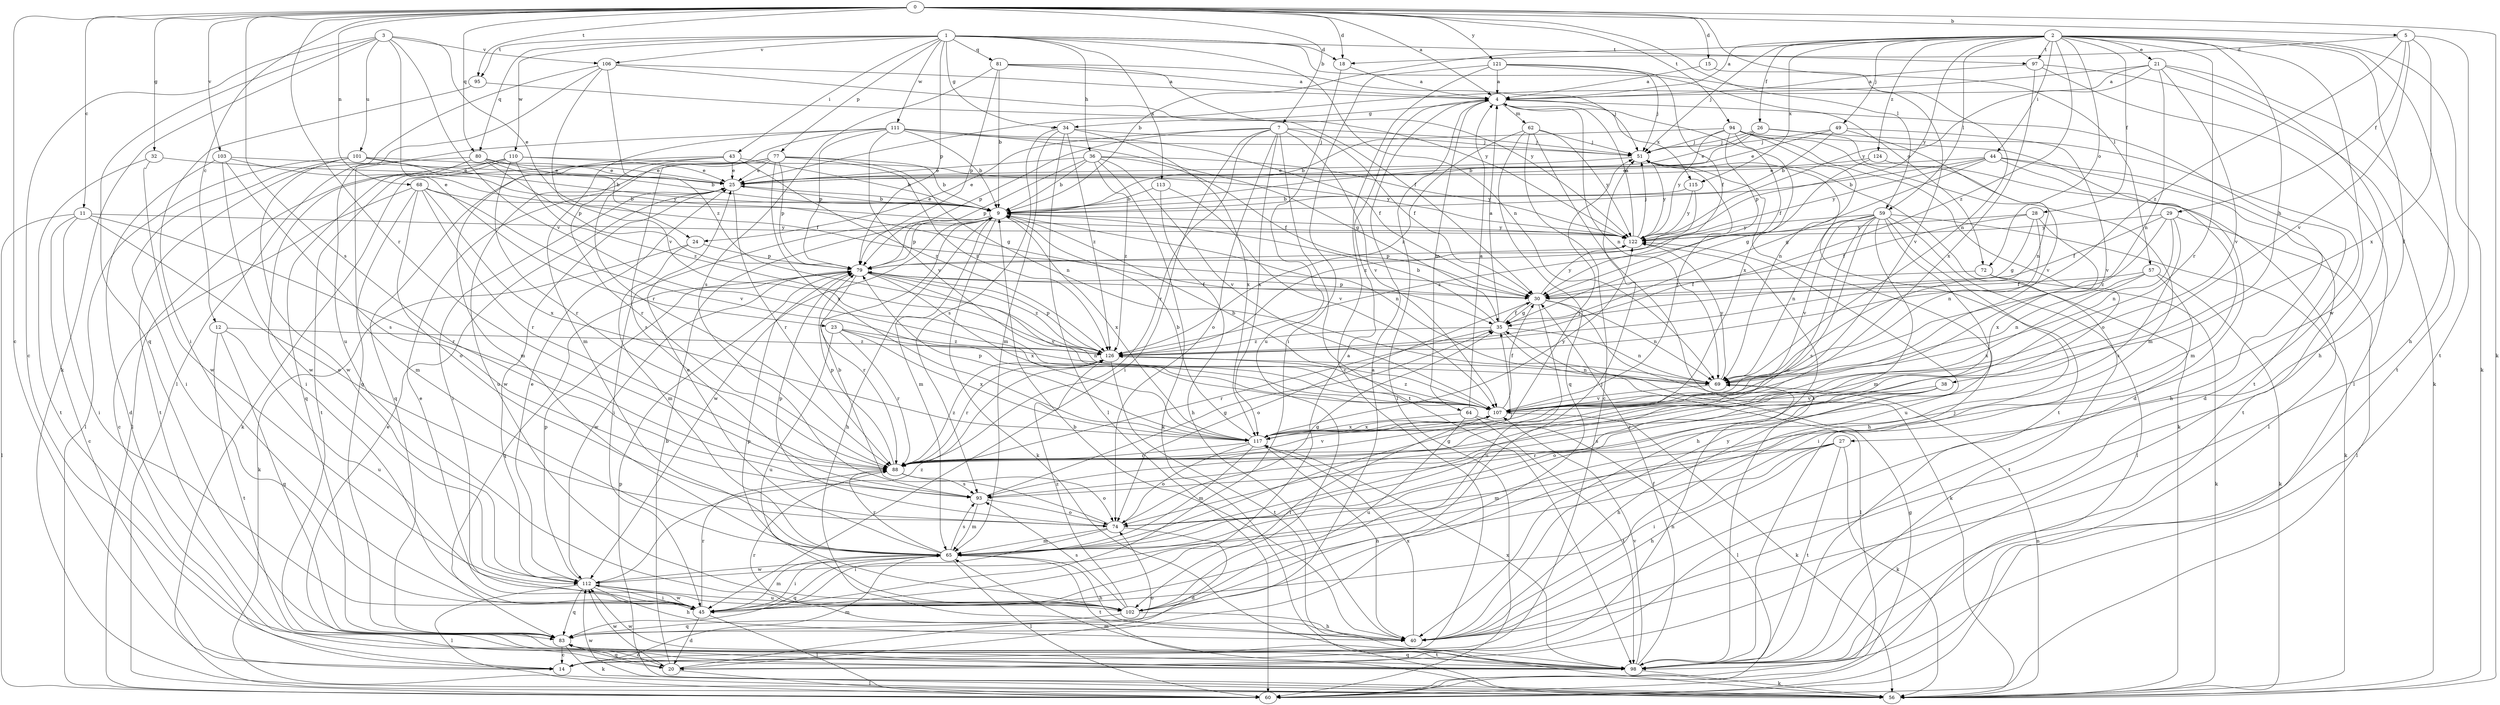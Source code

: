 strict digraph  {
0;
1;
2;
3;
4;
5;
7;
9;
11;
12;
14;
15;
18;
20;
21;
23;
24;
25;
26;
27;
28;
29;
30;
32;
34;
35;
36;
38;
40;
43;
44;
45;
49;
51;
56;
57;
59;
60;
62;
64;
65;
68;
69;
72;
74;
77;
79;
80;
81;
83;
88;
93;
94;
95;
97;
98;
101;
102;
103;
106;
107;
110;
111;
112;
113;
115;
117;
121;
122;
124;
126;
0 -> 4  [label=a];
0 -> 5  [label=b];
0 -> 7  [label=b];
0 -> 11  [label=c];
0 -> 12  [label=c];
0 -> 14  [label=c];
0 -> 15  [label=d];
0 -> 18  [label=d];
0 -> 32  [label=g];
0 -> 56  [label=k];
0 -> 57  [label=l];
0 -> 59  [label=l];
0 -> 68  [label=n];
0 -> 80  [label=q];
0 -> 88  [label=r];
0 -> 93  [label=s];
0 -> 94  [label=t];
0 -> 95  [label=t];
0 -> 103  [label=v];
0 -> 121  [label=y];
1 -> 18  [label=d];
1 -> 34  [label=g];
1 -> 36  [label=h];
1 -> 43  [label=i];
1 -> 69  [label=n];
1 -> 72  [label=o];
1 -> 77  [label=p];
1 -> 79  [label=p];
1 -> 80  [label=q];
1 -> 81  [label=q];
1 -> 95  [label=t];
1 -> 97  [label=t];
1 -> 106  [label=v];
1 -> 110  [label=w];
1 -> 111  [label=w];
1 -> 113  [label=x];
2 -> 4  [label=a];
2 -> 9  [label=b];
2 -> 21  [label=e];
2 -> 26  [label=f];
2 -> 27  [label=f];
2 -> 28  [label=f];
2 -> 38  [label=h];
2 -> 40  [label=h];
2 -> 44  [label=i];
2 -> 49  [label=j];
2 -> 51  [label=j];
2 -> 56  [label=k];
2 -> 59  [label=l];
2 -> 72  [label=o];
2 -> 88  [label=r];
2 -> 97  [label=t];
2 -> 112  [label=w];
2 -> 115  [label=x];
2 -> 122  [label=y];
2 -> 124  [label=z];
2 -> 126  [label=z];
3 -> 14  [label=c];
3 -> 23  [label=e];
3 -> 24  [label=e];
3 -> 56  [label=k];
3 -> 83  [label=q];
3 -> 101  [label=u];
3 -> 106  [label=v];
3 -> 107  [label=v];
4 -> 34  [label=g];
4 -> 60  [label=l];
4 -> 62  [label=m];
4 -> 64  [label=m];
4 -> 69  [label=n];
4 -> 98  [label=t];
4 -> 115  [label=x];
4 -> 117  [label=x];
5 -> 18  [label=d];
5 -> 29  [label=f];
5 -> 98  [label=t];
5 -> 107  [label=v];
5 -> 117  [label=x];
5 -> 126  [label=z];
7 -> 24  [label=e];
7 -> 30  [label=f];
7 -> 45  [label=i];
7 -> 51  [label=j];
7 -> 74  [label=o];
7 -> 79  [label=p];
7 -> 88  [label=r];
7 -> 98  [label=t];
7 -> 107  [label=v];
7 -> 117  [label=x];
9 -> 25  [label=e];
9 -> 40  [label=h];
9 -> 45  [label=i];
9 -> 56  [label=k];
9 -> 65  [label=m];
9 -> 69  [label=n];
9 -> 79  [label=p];
9 -> 112  [label=w];
9 -> 117  [label=x];
9 -> 122  [label=y];
11 -> 14  [label=c];
11 -> 45  [label=i];
11 -> 60  [label=l];
11 -> 74  [label=o];
11 -> 88  [label=r];
11 -> 122  [label=y];
12 -> 83  [label=q];
12 -> 98  [label=t];
12 -> 102  [label=u];
12 -> 126  [label=z];
14 -> 65  [label=m];
14 -> 69  [label=n];
15 -> 4  [label=a];
15 -> 69  [label=n];
18 -> 4  [label=a];
18 -> 102  [label=u];
20 -> 9  [label=b];
20 -> 60  [label=l];
20 -> 74  [label=o];
20 -> 83  [label=q];
20 -> 112  [label=w];
21 -> 4  [label=a];
21 -> 25  [label=e];
21 -> 40  [label=h];
21 -> 69  [label=n];
21 -> 98  [label=t];
21 -> 107  [label=v];
21 -> 122  [label=y];
23 -> 69  [label=n];
23 -> 88  [label=r];
23 -> 102  [label=u];
23 -> 117  [label=x];
23 -> 126  [label=z];
24 -> 56  [label=k];
24 -> 65  [label=m];
24 -> 79  [label=p];
25 -> 9  [label=b];
25 -> 45  [label=i];
25 -> 88  [label=r];
25 -> 112  [label=w];
26 -> 9  [label=b];
26 -> 20  [label=d];
26 -> 25  [label=e];
26 -> 51  [label=j];
26 -> 107  [label=v];
27 -> 40  [label=h];
27 -> 45  [label=i];
27 -> 56  [label=k];
27 -> 65  [label=m];
27 -> 88  [label=r];
27 -> 98  [label=t];
28 -> 30  [label=f];
28 -> 35  [label=g];
28 -> 69  [label=n];
28 -> 117  [label=x];
28 -> 122  [label=y];
29 -> 30  [label=f];
29 -> 60  [label=l];
29 -> 69  [label=n];
29 -> 93  [label=s];
29 -> 122  [label=y];
29 -> 126  [label=z];
30 -> 35  [label=g];
30 -> 56  [label=k];
30 -> 69  [label=n];
30 -> 74  [label=o];
30 -> 79  [label=p];
30 -> 102  [label=u];
30 -> 122  [label=y];
32 -> 25  [label=e];
32 -> 98  [label=t];
32 -> 112  [label=w];
34 -> 51  [label=j];
34 -> 60  [label=l];
34 -> 65  [label=m];
34 -> 93  [label=s];
34 -> 117  [label=x];
34 -> 126  [label=z];
35 -> 4  [label=a];
35 -> 9  [label=b];
35 -> 30  [label=f];
35 -> 60  [label=l];
35 -> 69  [label=n];
35 -> 88  [label=r];
35 -> 126  [label=z];
36 -> 9  [label=b];
36 -> 25  [label=e];
36 -> 30  [label=f];
36 -> 56  [label=k];
36 -> 79  [label=p];
36 -> 107  [label=v];
36 -> 122  [label=y];
36 -> 126  [label=z];
38 -> 40  [label=h];
38 -> 74  [label=o];
38 -> 88  [label=r];
38 -> 93  [label=s];
38 -> 107  [label=v];
40 -> 9  [label=b];
40 -> 88  [label=r];
40 -> 117  [label=x];
40 -> 122  [label=y];
43 -> 9  [label=b];
43 -> 25  [label=e];
43 -> 56  [label=k];
43 -> 65  [label=m];
43 -> 88  [label=r];
43 -> 126  [label=z];
44 -> 9  [label=b];
44 -> 25  [label=e];
44 -> 35  [label=g];
44 -> 40  [label=h];
44 -> 65  [label=m];
44 -> 98  [label=t];
44 -> 122  [label=y];
45 -> 4  [label=a];
45 -> 20  [label=d];
45 -> 25  [label=e];
45 -> 60  [label=l];
45 -> 65  [label=m];
45 -> 88  [label=r];
45 -> 112  [label=w];
49 -> 9  [label=b];
49 -> 25  [label=e];
49 -> 51  [label=j];
49 -> 69  [label=n];
49 -> 107  [label=v];
51 -> 25  [label=e];
51 -> 56  [label=k];
51 -> 98  [label=t];
51 -> 122  [label=y];
56 -> 65  [label=m];
56 -> 69  [label=n];
56 -> 79  [label=p];
56 -> 112  [label=w];
57 -> 30  [label=f];
57 -> 45  [label=i];
57 -> 56  [label=k];
57 -> 69  [label=n];
57 -> 117  [label=x];
59 -> 40  [label=h];
59 -> 56  [label=k];
59 -> 60  [label=l];
59 -> 65  [label=m];
59 -> 69  [label=n];
59 -> 74  [label=o];
59 -> 93  [label=s];
59 -> 102  [label=u];
59 -> 107  [label=v];
59 -> 122  [label=y];
59 -> 126  [label=z];
60 -> 35  [label=g];
62 -> 14  [label=c];
62 -> 51  [label=j];
62 -> 83  [label=q];
62 -> 98  [label=t];
62 -> 122  [label=y];
62 -> 126  [label=z];
64 -> 4  [label=a];
64 -> 60  [label=l];
64 -> 98  [label=t];
64 -> 102  [label=u];
64 -> 117  [label=x];
65 -> 25  [label=e];
65 -> 35  [label=g];
65 -> 40  [label=h];
65 -> 45  [label=i];
65 -> 60  [label=l];
65 -> 83  [label=q];
65 -> 88  [label=r];
65 -> 93  [label=s];
65 -> 98  [label=t];
65 -> 112  [label=w];
68 -> 9  [label=b];
68 -> 14  [label=c];
68 -> 65  [label=m];
68 -> 74  [label=o];
68 -> 88  [label=r];
68 -> 107  [label=v];
68 -> 117  [label=x];
69 -> 107  [label=v];
69 -> 122  [label=y];
72 -> 30  [label=f];
72 -> 56  [label=k];
72 -> 98  [label=t];
74 -> 9  [label=b];
74 -> 20  [label=d];
74 -> 35  [label=g];
74 -> 45  [label=i];
74 -> 65  [label=m];
74 -> 79  [label=p];
77 -> 9  [label=b];
77 -> 25  [label=e];
77 -> 69  [label=n];
77 -> 79  [label=p];
77 -> 83  [label=q];
77 -> 93  [label=s];
77 -> 102  [label=u];
77 -> 117  [label=x];
77 -> 126  [label=z];
79 -> 30  [label=f];
79 -> 83  [label=q];
79 -> 88  [label=r];
79 -> 107  [label=v];
79 -> 112  [label=w];
79 -> 117  [label=x];
79 -> 126  [label=z];
80 -> 9  [label=b];
80 -> 25  [label=e];
80 -> 35  [label=g];
80 -> 45  [label=i];
80 -> 79  [label=p];
80 -> 98  [label=t];
81 -> 4  [label=a];
81 -> 9  [label=b];
81 -> 51  [label=j];
81 -> 79  [label=p];
81 -> 93  [label=s];
81 -> 122  [label=y];
83 -> 4  [label=a];
83 -> 14  [label=c];
83 -> 20  [label=d];
83 -> 56  [label=k];
83 -> 98  [label=t];
88 -> 51  [label=j];
88 -> 74  [label=o];
88 -> 79  [label=p];
88 -> 93  [label=s];
88 -> 107  [label=v];
88 -> 126  [label=z];
93 -> 35  [label=g];
93 -> 65  [label=m];
93 -> 74  [label=o];
94 -> 9  [label=b];
94 -> 20  [label=d];
94 -> 30  [label=f];
94 -> 51  [label=j];
94 -> 65  [label=m];
94 -> 69  [label=n];
94 -> 74  [label=o];
94 -> 79  [label=p];
94 -> 122  [label=y];
95 -> 30  [label=f];
95 -> 45  [label=i];
97 -> 4  [label=a];
97 -> 56  [label=k];
97 -> 60  [label=l];
97 -> 117  [label=x];
98 -> 25  [label=e];
98 -> 30  [label=f];
98 -> 51  [label=j];
98 -> 56  [label=k];
98 -> 83  [label=q];
98 -> 107  [label=v];
98 -> 112  [label=w];
98 -> 117  [label=x];
101 -> 9  [label=b];
101 -> 25  [label=e];
101 -> 45  [label=i];
101 -> 60  [label=l];
101 -> 112  [label=w];
101 -> 122  [label=y];
102 -> 40  [label=h];
102 -> 51  [label=j];
102 -> 79  [label=p];
102 -> 83  [label=q];
102 -> 93  [label=s];
102 -> 126  [label=z];
103 -> 20  [label=d];
103 -> 25  [label=e];
103 -> 30  [label=f];
103 -> 93  [label=s];
103 -> 112  [label=w];
106 -> 4  [label=a];
106 -> 60  [label=l];
106 -> 102  [label=u];
106 -> 107  [label=v];
106 -> 122  [label=y];
106 -> 126  [label=z];
107 -> 9  [label=b];
107 -> 30  [label=f];
107 -> 45  [label=i];
107 -> 51  [label=j];
107 -> 56  [label=k];
107 -> 117  [label=x];
107 -> 126  [label=z];
110 -> 25  [label=e];
110 -> 60  [label=l];
110 -> 83  [label=q];
110 -> 88  [label=r];
110 -> 98  [label=t];
110 -> 122  [label=y];
110 -> 126  [label=z];
111 -> 9  [label=b];
111 -> 30  [label=f];
111 -> 35  [label=g];
111 -> 51  [label=j];
111 -> 65  [label=m];
111 -> 79  [label=p];
111 -> 83  [label=q];
111 -> 88  [label=r];
111 -> 107  [label=v];
112 -> 25  [label=e];
112 -> 40  [label=h];
112 -> 45  [label=i];
112 -> 60  [label=l];
112 -> 79  [label=p];
112 -> 83  [label=q];
112 -> 102  [label=u];
112 -> 126  [label=z];
113 -> 9  [label=b];
113 -> 40  [label=h];
113 -> 107  [label=v];
115 -> 9  [label=b];
115 -> 122  [label=y];
115 -> 126  [label=z];
117 -> 9  [label=b];
117 -> 40  [label=h];
117 -> 65  [label=m];
117 -> 74  [label=o];
117 -> 79  [label=p];
117 -> 88  [label=r];
117 -> 122  [label=y];
121 -> 4  [label=a];
121 -> 14  [label=c];
121 -> 30  [label=f];
121 -> 45  [label=i];
121 -> 51  [label=j];
121 -> 107  [label=v];
122 -> 4  [label=a];
122 -> 40  [label=h];
122 -> 51  [label=j];
122 -> 79  [label=p];
124 -> 25  [label=e];
124 -> 35  [label=g];
124 -> 60  [label=l];
126 -> 69  [label=n];
126 -> 79  [label=p];
126 -> 88  [label=r];
126 -> 98  [label=t];
}
